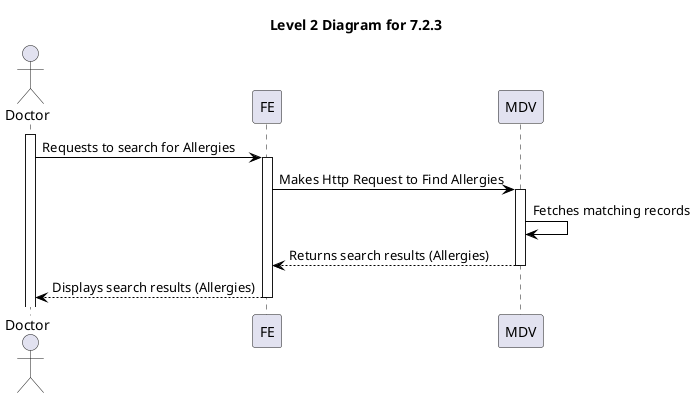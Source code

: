 @startuml level_2

title Level 2 Diagram for 7.2.3
hide empty members

skinparam class {
    BackgroundColor<<valueObject>> #D6EAF8
    BackgroundColor<<root>> #FDEBD0
    BackgroundColor<<service>> #D1F2EB
    BackgroundColor #FEF9E7
    ArrowColor Black
}

skinparam package {
    BackgroundColor #EBF5FB
}

actor Doctor as D
participant FE as FE
participant MDV as MDV

activate D
D -> FE: Requests to search for Allergies
activate FE
FE -> MDV: Makes Http Request to Find Allergies
activate MDV
MDV -> MDV: Fetches matching records
MDV --> FE: Returns search results (Allergies)
deactivate MDV
FE --> D: Displays search results (Allergies)
deactivate FE

@enduml
